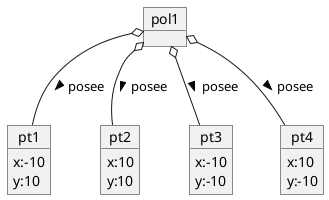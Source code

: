 @startuml ejercicio13

object pt1{
  x:-10
  y:10
}

object pt2{
  x:10
  y:10
}

object pol1{

}

object pt3{
  x:-10
  y:-10
}

object pt4{
  x:10
  y:-10
}

pol1 o-- pt1  :posee >
pol1 o-- pt2  :posee >
pol1 o-- pt3  :posee >
pol1 o-- pt4  :posee >


@enduml